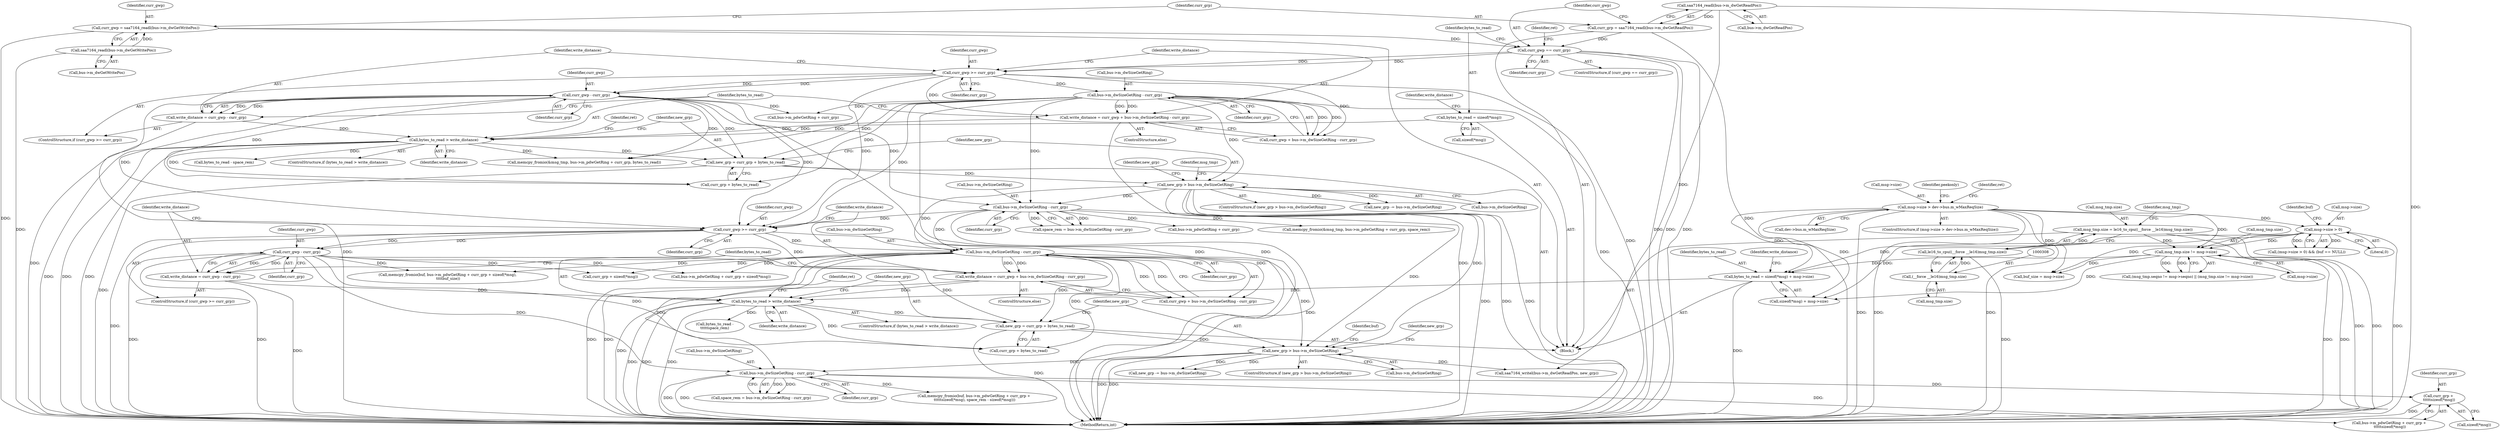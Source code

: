 digraph "0_media-tree_354dd3924a2e43806774953de536257548b5002c@API" {
"1000514" [label="(Call,curr_grp +\n \t\t\t\t\tsizeof(*msg))"];
"1000461" [label="(Call,bus->m_dwSizeGetRing - curr_grp)"];
"1000448" [label="(Call,new_grp > bus->m_dwSizeGetRing)"];
"1000442" [label="(Call,new_grp = curr_grp + bytes_to_read)"];
"1000420" [label="(Call,curr_gwp - curr_grp)"];
"1000415" [label="(Call,curr_gwp >= curr_grp)"];
"1000223" [label="(Call,curr_gwp - curr_grp)"];
"1000218" [label="(Call,curr_gwp >= curr_grp)"];
"1000201" [label="(Call,curr_gwp == curr_grp)"];
"1000188" [label="(Call,curr_gwp = saa7164_readl(bus->m_dwGetWritePos))"];
"1000190" [label="(Call,saa7164_readl(bus->m_dwGetWritePos))"];
"1000194" [label="(Call,curr_grp = saa7164_readl(bus->m_dwGetReadPos))"];
"1000196" [label="(Call,saa7164_readl(bus->m_dwGetReadPos))"];
"1000264" [label="(Call,bus->m_dwSizeGetRing - curr_grp)"];
"1000251" [label="(Call,new_grp > bus->m_dwSizeGetRing)"];
"1000245" [label="(Call,new_grp = curr_grp + bytes_to_read)"];
"1000231" [label="(Call,bus->m_dwSizeGetRing - curr_grp)"];
"1000237" [label="(Call,bytes_to_read > write_distance)"];
"1000209" [label="(Call,bytes_to_read = sizeof(*msg))"];
"1000227" [label="(Call,write_distance = curr_gwp + bus->m_dwSizeGetRing - curr_grp)"];
"1000221" [label="(Call,write_distance = curr_gwp - curr_grp)"];
"1000428" [label="(Call,bus->m_dwSizeGetRing - curr_grp)"];
"1000434" [label="(Call,bytes_to_read > write_distance)"];
"1000402" [label="(Call,bytes_to_read = sizeof(*msg) + msg->size)"];
"1000172" [label="(Call,msg->size > 0)"];
"1000154" [label="(Call,msg->size > dev->bus.m_wMaxReqSize)"];
"1000376" [label="(Call,msg_tmp.size != msg->size)"];
"1000302" [label="(Call,msg_tmp.size = le16_to_cpu((__force __le16)msg_tmp.size))"];
"1000306" [label="(Call,le16_to_cpu((__force __le16)msg_tmp.size))"];
"1000307" [label="(Call,(__force __le16)msg_tmp.size)"];
"1000424" [label="(Call,write_distance = curr_gwp + bus->m_dwSizeGetRing - curr_grp)"];
"1000418" [label="(Call,write_distance = curr_gwp - curr_grp)"];
"1000202" [label="(Identifier,curr_gwp)"];
"1000412" [label="(Identifier,write_distance)"];
"1000250" [label="(ControlStructure,if (new_grp > bus->m_dwSizeGetRing))"];
"1000417" [label="(Identifier,curr_grp)"];
"1000288" [label="(Call,bytes_to_read - space_rem)"];
"1000416" [label="(Identifier,curr_gwp)"];
"1000210" [label="(Identifier,bytes_to_read)"];
"1000194" [label="(Call,curr_grp = saa7164_readl(bus->m_dwGetReadPos))"];
"1000402" [label="(Call,bytes_to_read = sizeof(*msg) + msg->size)"];
"1000197" [label="(Call,bus->m_dwGetReadPos)"];
"1000554" [label="(Call,saa7164_writel(bus->m_dwGetReadPos, new_grp))"];
"1000419" [label="(Identifier,write_distance)"];
"1000404" [label="(Call,sizeof(*msg) + msg->size)"];
"1000303" [label="(Call,msg_tmp.size)"];
"1000514" [label="(Call,curr_grp +\n \t\t\t\t\tsizeof(*msg))"];
"1000447" [label="(ControlStructure,if (new_grp > bus->m_dwSizeGetRing))"];
"1000222" [label="(Identifier,write_distance)"];
"1000257" [label="(Call,new_grp -= bus->m_dwSizeGetRing)"];
"1000236" [label="(ControlStructure,if (bytes_to_read > write_distance))"];
"1000190" [label="(Call,saa7164_readl(bus->m_dwGetWritePos))"];
"1000211" [label="(Call,sizeof(*msg))"];
"1000309" [label="(Call,msg_tmp.size)"];
"1000188" [label="(Call,curr_gwp = saa7164_readl(bus->m_dwGetWritePos))"];
"1000450" [label="(Call,bus->m_dwSizeGetRing)"];
"1000253" [label="(Call,bus->m_dwSizeGetRing)"];
"1000165" [label="(Identifier,ret)"];
"1000508" [label="(Call,memcpy_fromio(buf, bus->m_pdwGetRing + curr_grp +\n \t\t\t\t\tsizeof(*msg), space_rem - sizeof(*msg)))"];
"1000217" [label="(ControlStructure,if (curr_gwp >= curr_grp))"];
"1000432" [label="(Identifier,curr_grp)"];
"1000422" [label="(Identifier,curr_grp)"];
"1000421" [label="(Identifier,curr_gwp)"];
"1000436" [label="(Identifier,write_distance)"];
"1000195" [label="(Identifier,curr_grp)"];
"1000434" [label="(Call,bytes_to_read > write_distance)"];
"1000173" [label="(Call,msg->size)"];
"1000171" [label="(Call,(msg->size > 0) && (buf == NULL))"];
"1000462" [label="(Call,bus->m_dwSizeGetRing)"];
"1000415" [label="(Call,curr_gwp >= curr_grp)"];
"1000368" [label="(Call,(msg_tmp.seqno != msg->seqno) || (msg_tmp.size != msg->size))"];
"1000251" [label="(Call,new_grp > bus->m_dwSizeGetRing)"];
"1000238" [label="(Identifier,bytes_to_read)"];
"1000158" [label="(Call,dev->bus.m_wMaxReqSize)"];
"1000442" [label="(Call,new_grp = curr_grp + bytes_to_read)"];
"1000269" [label="(Call,memcpy_fromio(&msg_tmp, bus->m_pdwGetRing + curr_grp, space_rem))"];
"1000232" [label="(Call,bus->m_dwSizeGetRing)"];
"1000510" [label="(Call,bus->m_pdwGetRing + curr_grp +\n \t\t\t\t\tsizeof(*msg))"];
"1000189" [label="(Identifier,curr_gwp)"];
"1000172" [label="(Call,msg->size > 0)"];
"1000424" [label="(Call,write_distance = curr_gwp + bus->m_dwSizeGetRing - curr_grp)"];
"1000265" [label="(Call,bus->m_dwSizeGetRing)"];
"1000306" [label="(Call,le16_to_cpu((__force __le16)msg_tmp.size))"];
"1000191" [label="(Call,bus->m_dwGetWritePos)"];
"1000231" [label="(Call,bus->m_dwSizeGetRing - curr_grp)"];
"1000196" [label="(Call,saa7164_readl(bus->m_dwGetReadPos))"];
"1000155" [label="(Call,msg->size)"];
"1000433" [label="(ControlStructure,if (bytes_to_read > write_distance))"];
"1000314" [label="(Identifier,msg_tmp)"];
"1000429" [label="(Call,bus->m_dwSizeGetRing)"];
"1000377" [label="(Call,msg_tmp.size)"];
"1000548" [label="(Call,curr_grp + sizeof(*msg))"];
"1000420" [label="(Call,curr_gwp - curr_grp)"];
"1000221" [label="(Call,write_distance = curr_gwp - curr_grp)"];
"1000268" [label="(Identifier,curr_grp)"];
"1000426" [label="(Call,curr_gwp + bus->m_dwSizeGetRing - curr_grp)"];
"1000262" [label="(Call,space_rem = bus->m_dwSizeGetRing - curr_grp)"];
"1000376" [label="(Call,msg_tmp.size != msg->size)"];
"1000201" [label="(Call,curr_gwp == curr_grp)"];
"1000459" [label="(Call,space_rem = bus->m_dwSizeGetRing - curr_grp)"];
"1000380" [label="(Call,msg->size)"];
"1000125" [label="(Block,)"];
"1000461" [label="(Call,bus->m_dwSizeGetRing - curr_grp)"];
"1000448" [label="(Call,new_grp > bus->m_dwSizeGetRing)"];
"1000455" [label="(Identifier,new_grp)"];
"1000258" [label="(Identifier,new_grp)"];
"1000246" [label="(Identifier,new_grp)"];
"1000465" [label="(Identifier,curr_grp)"];
"1000414" [label="(ControlStructure,if (curr_gwp >= curr_grp))"];
"1000449" [label="(Identifier,new_grp)"];
"1000220" [label="(Identifier,curr_grp)"];
"1000223" [label="(Call,curr_gwp - curr_grp)"];
"1000307" [label="(Call,(__force __le16)msg_tmp.size)"];
"1000418" [label="(Call,write_distance = curr_gwp - curr_grp)"];
"1000252" [label="(Identifier,new_grp)"];
"1000423" [label="(ControlStructure,else)"];
"1000225" [label="(Identifier,curr_grp)"];
"1000239" [label="(Identifier,write_distance)"];
"1000425" [label="(Identifier,write_distance)"];
"1000215" [label="(Identifier,write_distance)"];
"1000454" [label="(Call,new_grp -= bus->m_dwSizeGetRing)"];
"1000219" [label="(Identifier,curr_gwp)"];
"1000154" [label="(Call,msg->size > dev->bus.m_wMaxReqSize)"];
"1000516" [label="(Call,sizeof(*msg))"];
"1000293" [label="(Call,memcpy_fromio(&msg_tmp, bus->m_pdwGetRing + curr_grp, bytes_to_read))"];
"1000203" [label="(Identifier,curr_grp)"];
"1000296" [label="(Call,bus->m_pdwGetRing + curr_grp)"];
"1000444" [label="(Call,curr_grp + bytes_to_read)"];
"1000264" [label="(Call,bus->m_dwSizeGetRing - curr_grp)"];
"1000295" [label="(Identifier,msg_tmp)"];
"1000200" [label="(ControlStructure,if (curr_gwp == curr_grp))"];
"1000242" [label="(Identifier,ret)"];
"1000535" [label="(Call,bytes_to_read -\n\t\t\t\t\tspace_rem)"];
"1000206" [label="(Identifier,ret)"];
"1000209" [label="(Call,bytes_to_read = sizeof(*msg))"];
"1000573" [label="(MethodReturn,int)"];
"1000435" [label="(Identifier,bytes_to_read)"];
"1000227" [label="(Call,write_distance = curr_gwp + bus->m_dwSizeGetRing - curr_grp)"];
"1000178" [label="(Identifier,buf)"];
"1000169" [label="(Identifier,peekonly)"];
"1000153" [label="(ControlStructure,if (msg->size > dev->bus.m_wMaxReqSize))"];
"1000403" [label="(Identifier,bytes_to_read)"];
"1000224" [label="(Identifier,curr_gwp)"];
"1000515" [label="(Identifier,curr_grp)"];
"1000247" [label="(Call,curr_grp + bytes_to_read)"];
"1000542" [label="(Call,memcpy_fromio(buf, bus->m_pdwGetRing + curr_grp + sizeof(*msg),\n \t\t\t\tbuf_size))"];
"1000235" [label="(Identifier,curr_grp)"];
"1000218" [label="(Call,curr_gwp >= curr_grp)"];
"1000228" [label="(Identifier,write_distance)"];
"1000302" [label="(Call,msg_tmp.size = le16_to_cpu((__force __le16)msg_tmp.size))"];
"1000443" [label="(Identifier,new_grp)"];
"1000544" [label="(Call,bus->m_pdwGetRing + curr_grp + sizeof(*msg))"];
"1000237" [label="(Call,bytes_to_read > write_distance)"];
"1000176" [label="(Literal,0)"];
"1000272" [label="(Call,bus->m_pdwGetRing + curr_grp)"];
"1000397" [label="(Call,buf_size = msg->size)"];
"1000245" [label="(Call,new_grp = curr_grp + bytes_to_read)"];
"1000229" [label="(Call,curr_gwp + bus->m_dwSizeGetRing - curr_grp)"];
"1000428" [label="(Call,bus->m_dwSizeGetRing - curr_grp)"];
"1000226" [label="(ControlStructure,else)"];
"1000541" [label="(Identifier,buf)"];
"1000439" [label="(Identifier,ret)"];
"1000514" -> "1000510"  [label="AST: "];
"1000514" -> "1000516"  [label="CFG: "];
"1000515" -> "1000514"  [label="AST: "];
"1000516" -> "1000514"  [label="AST: "];
"1000510" -> "1000514"  [label="CFG: "];
"1000514" -> "1000573"  [label="DDG: "];
"1000461" -> "1000514"  [label="DDG: "];
"1000461" -> "1000459"  [label="AST: "];
"1000461" -> "1000465"  [label="CFG: "];
"1000462" -> "1000461"  [label="AST: "];
"1000465" -> "1000461"  [label="AST: "];
"1000459" -> "1000461"  [label="CFG: "];
"1000461" -> "1000573"  [label="DDG: "];
"1000461" -> "1000573"  [label="DDG: "];
"1000461" -> "1000459"  [label="DDG: "];
"1000461" -> "1000459"  [label="DDG: "];
"1000448" -> "1000461"  [label="DDG: "];
"1000420" -> "1000461"  [label="DDG: "];
"1000428" -> "1000461"  [label="DDG: "];
"1000461" -> "1000508"  [label="DDG: "];
"1000461" -> "1000510"  [label="DDG: "];
"1000448" -> "1000447"  [label="AST: "];
"1000448" -> "1000450"  [label="CFG: "];
"1000449" -> "1000448"  [label="AST: "];
"1000450" -> "1000448"  [label="AST: "];
"1000455" -> "1000448"  [label="CFG: "];
"1000541" -> "1000448"  [label="CFG: "];
"1000448" -> "1000573"  [label="DDG: "];
"1000448" -> "1000573"  [label="DDG: "];
"1000442" -> "1000448"  [label="DDG: "];
"1000251" -> "1000448"  [label="DDG: "];
"1000264" -> "1000448"  [label="DDG: "];
"1000428" -> "1000448"  [label="DDG: "];
"1000448" -> "1000454"  [label="DDG: "];
"1000448" -> "1000454"  [label="DDG: "];
"1000448" -> "1000554"  [label="DDG: "];
"1000442" -> "1000125"  [label="AST: "];
"1000442" -> "1000444"  [label="CFG: "];
"1000443" -> "1000442"  [label="AST: "];
"1000444" -> "1000442"  [label="AST: "];
"1000449" -> "1000442"  [label="CFG: "];
"1000442" -> "1000573"  [label="DDG: "];
"1000420" -> "1000442"  [label="DDG: "];
"1000428" -> "1000442"  [label="DDG: "];
"1000434" -> "1000442"  [label="DDG: "];
"1000420" -> "1000418"  [label="AST: "];
"1000420" -> "1000422"  [label="CFG: "];
"1000421" -> "1000420"  [label="AST: "];
"1000422" -> "1000420"  [label="AST: "];
"1000418" -> "1000420"  [label="CFG: "];
"1000420" -> "1000573"  [label="DDG: "];
"1000420" -> "1000573"  [label="DDG: "];
"1000420" -> "1000418"  [label="DDG: "];
"1000420" -> "1000418"  [label="DDG: "];
"1000415" -> "1000420"  [label="DDG: "];
"1000415" -> "1000420"  [label="DDG: "];
"1000420" -> "1000444"  [label="DDG: "];
"1000420" -> "1000542"  [label="DDG: "];
"1000420" -> "1000544"  [label="DDG: "];
"1000420" -> "1000548"  [label="DDG: "];
"1000415" -> "1000414"  [label="AST: "];
"1000415" -> "1000417"  [label="CFG: "];
"1000416" -> "1000415"  [label="AST: "];
"1000417" -> "1000415"  [label="AST: "];
"1000419" -> "1000415"  [label="CFG: "];
"1000425" -> "1000415"  [label="CFG: "];
"1000415" -> "1000573"  [label="DDG: "];
"1000223" -> "1000415"  [label="DDG: "];
"1000223" -> "1000415"  [label="DDG: "];
"1000218" -> "1000415"  [label="DDG: "];
"1000264" -> "1000415"  [label="DDG: "];
"1000231" -> "1000415"  [label="DDG: "];
"1000415" -> "1000424"  [label="DDG: "];
"1000415" -> "1000426"  [label="DDG: "];
"1000415" -> "1000428"  [label="DDG: "];
"1000223" -> "1000221"  [label="AST: "];
"1000223" -> "1000225"  [label="CFG: "];
"1000224" -> "1000223"  [label="AST: "];
"1000225" -> "1000223"  [label="AST: "];
"1000221" -> "1000223"  [label="CFG: "];
"1000223" -> "1000573"  [label="DDG: "];
"1000223" -> "1000573"  [label="DDG: "];
"1000223" -> "1000221"  [label="DDG: "];
"1000223" -> "1000221"  [label="DDG: "];
"1000218" -> "1000223"  [label="DDG: "];
"1000218" -> "1000223"  [label="DDG: "];
"1000223" -> "1000245"  [label="DDG: "];
"1000223" -> "1000247"  [label="DDG: "];
"1000223" -> "1000264"  [label="DDG: "];
"1000223" -> "1000293"  [label="DDG: "];
"1000223" -> "1000296"  [label="DDG: "];
"1000218" -> "1000217"  [label="AST: "];
"1000218" -> "1000220"  [label="CFG: "];
"1000219" -> "1000218"  [label="AST: "];
"1000220" -> "1000218"  [label="AST: "];
"1000222" -> "1000218"  [label="CFG: "];
"1000228" -> "1000218"  [label="CFG: "];
"1000218" -> "1000573"  [label="DDG: "];
"1000201" -> "1000218"  [label="DDG: "];
"1000201" -> "1000218"  [label="DDG: "];
"1000218" -> "1000227"  [label="DDG: "];
"1000218" -> "1000229"  [label="DDG: "];
"1000218" -> "1000231"  [label="DDG: "];
"1000201" -> "1000200"  [label="AST: "];
"1000201" -> "1000203"  [label="CFG: "];
"1000202" -> "1000201"  [label="AST: "];
"1000203" -> "1000201"  [label="AST: "];
"1000206" -> "1000201"  [label="CFG: "];
"1000210" -> "1000201"  [label="CFG: "];
"1000201" -> "1000573"  [label="DDG: "];
"1000201" -> "1000573"  [label="DDG: "];
"1000201" -> "1000573"  [label="DDG: "];
"1000188" -> "1000201"  [label="DDG: "];
"1000194" -> "1000201"  [label="DDG: "];
"1000188" -> "1000125"  [label="AST: "];
"1000188" -> "1000190"  [label="CFG: "];
"1000189" -> "1000188"  [label="AST: "];
"1000190" -> "1000188"  [label="AST: "];
"1000195" -> "1000188"  [label="CFG: "];
"1000188" -> "1000573"  [label="DDG: "];
"1000190" -> "1000188"  [label="DDG: "];
"1000190" -> "1000191"  [label="CFG: "];
"1000191" -> "1000190"  [label="AST: "];
"1000190" -> "1000573"  [label="DDG: "];
"1000194" -> "1000125"  [label="AST: "];
"1000194" -> "1000196"  [label="CFG: "];
"1000195" -> "1000194"  [label="AST: "];
"1000196" -> "1000194"  [label="AST: "];
"1000202" -> "1000194"  [label="CFG: "];
"1000194" -> "1000573"  [label="DDG: "];
"1000196" -> "1000194"  [label="DDG: "];
"1000196" -> "1000197"  [label="CFG: "];
"1000197" -> "1000196"  [label="AST: "];
"1000196" -> "1000573"  [label="DDG: "];
"1000196" -> "1000554"  [label="DDG: "];
"1000264" -> "1000262"  [label="AST: "];
"1000264" -> "1000268"  [label="CFG: "];
"1000265" -> "1000264"  [label="AST: "];
"1000268" -> "1000264"  [label="AST: "];
"1000262" -> "1000264"  [label="CFG: "];
"1000264" -> "1000573"  [label="DDG: "];
"1000264" -> "1000262"  [label="DDG: "];
"1000264" -> "1000262"  [label="DDG: "];
"1000251" -> "1000264"  [label="DDG: "];
"1000231" -> "1000264"  [label="DDG: "];
"1000264" -> "1000269"  [label="DDG: "];
"1000264" -> "1000272"  [label="DDG: "];
"1000264" -> "1000428"  [label="DDG: "];
"1000251" -> "1000250"  [label="AST: "];
"1000251" -> "1000253"  [label="CFG: "];
"1000252" -> "1000251"  [label="AST: "];
"1000253" -> "1000251"  [label="AST: "];
"1000258" -> "1000251"  [label="CFG: "];
"1000295" -> "1000251"  [label="CFG: "];
"1000251" -> "1000573"  [label="DDG: "];
"1000251" -> "1000573"  [label="DDG: "];
"1000251" -> "1000573"  [label="DDG: "];
"1000245" -> "1000251"  [label="DDG: "];
"1000231" -> "1000251"  [label="DDG: "];
"1000251" -> "1000257"  [label="DDG: "];
"1000251" -> "1000257"  [label="DDG: "];
"1000251" -> "1000428"  [label="DDG: "];
"1000245" -> "1000125"  [label="AST: "];
"1000245" -> "1000247"  [label="CFG: "];
"1000246" -> "1000245"  [label="AST: "];
"1000247" -> "1000245"  [label="AST: "];
"1000252" -> "1000245"  [label="CFG: "];
"1000245" -> "1000573"  [label="DDG: "];
"1000231" -> "1000245"  [label="DDG: "];
"1000237" -> "1000245"  [label="DDG: "];
"1000231" -> "1000229"  [label="AST: "];
"1000231" -> "1000235"  [label="CFG: "];
"1000232" -> "1000231"  [label="AST: "];
"1000235" -> "1000231"  [label="AST: "];
"1000229" -> "1000231"  [label="CFG: "];
"1000231" -> "1000573"  [label="DDG: "];
"1000231" -> "1000573"  [label="DDG: "];
"1000231" -> "1000227"  [label="DDG: "];
"1000231" -> "1000227"  [label="DDG: "];
"1000231" -> "1000229"  [label="DDG: "];
"1000231" -> "1000229"  [label="DDG: "];
"1000231" -> "1000247"  [label="DDG: "];
"1000231" -> "1000293"  [label="DDG: "];
"1000231" -> "1000296"  [label="DDG: "];
"1000237" -> "1000236"  [label="AST: "];
"1000237" -> "1000239"  [label="CFG: "];
"1000238" -> "1000237"  [label="AST: "];
"1000239" -> "1000237"  [label="AST: "];
"1000242" -> "1000237"  [label="CFG: "];
"1000246" -> "1000237"  [label="CFG: "];
"1000237" -> "1000573"  [label="DDG: "];
"1000237" -> "1000573"  [label="DDG: "];
"1000237" -> "1000573"  [label="DDG: "];
"1000209" -> "1000237"  [label="DDG: "];
"1000227" -> "1000237"  [label="DDG: "];
"1000221" -> "1000237"  [label="DDG: "];
"1000237" -> "1000247"  [label="DDG: "];
"1000237" -> "1000288"  [label="DDG: "];
"1000237" -> "1000293"  [label="DDG: "];
"1000209" -> "1000125"  [label="AST: "];
"1000209" -> "1000211"  [label="CFG: "];
"1000210" -> "1000209"  [label="AST: "];
"1000211" -> "1000209"  [label="AST: "];
"1000215" -> "1000209"  [label="CFG: "];
"1000227" -> "1000226"  [label="AST: "];
"1000227" -> "1000229"  [label="CFG: "];
"1000228" -> "1000227"  [label="AST: "];
"1000229" -> "1000227"  [label="AST: "];
"1000238" -> "1000227"  [label="CFG: "];
"1000227" -> "1000573"  [label="DDG: "];
"1000221" -> "1000217"  [label="AST: "];
"1000222" -> "1000221"  [label="AST: "];
"1000238" -> "1000221"  [label="CFG: "];
"1000221" -> "1000573"  [label="DDG: "];
"1000428" -> "1000426"  [label="AST: "];
"1000428" -> "1000432"  [label="CFG: "];
"1000429" -> "1000428"  [label="AST: "];
"1000432" -> "1000428"  [label="AST: "];
"1000426" -> "1000428"  [label="CFG: "];
"1000428" -> "1000573"  [label="DDG: "];
"1000428" -> "1000573"  [label="DDG: "];
"1000428" -> "1000424"  [label="DDG: "];
"1000428" -> "1000424"  [label="DDG: "];
"1000428" -> "1000426"  [label="DDG: "];
"1000428" -> "1000426"  [label="DDG: "];
"1000428" -> "1000444"  [label="DDG: "];
"1000428" -> "1000542"  [label="DDG: "];
"1000428" -> "1000544"  [label="DDG: "];
"1000428" -> "1000548"  [label="DDG: "];
"1000434" -> "1000433"  [label="AST: "];
"1000434" -> "1000436"  [label="CFG: "];
"1000435" -> "1000434"  [label="AST: "];
"1000436" -> "1000434"  [label="AST: "];
"1000439" -> "1000434"  [label="CFG: "];
"1000443" -> "1000434"  [label="CFG: "];
"1000434" -> "1000573"  [label="DDG: "];
"1000434" -> "1000573"  [label="DDG: "];
"1000434" -> "1000573"  [label="DDG: "];
"1000402" -> "1000434"  [label="DDG: "];
"1000424" -> "1000434"  [label="DDG: "];
"1000418" -> "1000434"  [label="DDG: "];
"1000434" -> "1000444"  [label="DDG: "];
"1000434" -> "1000535"  [label="DDG: "];
"1000402" -> "1000125"  [label="AST: "];
"1000402" -> "1000404"  [label="CFG: "];
"1000403" -> "1000402"  [label="AST: "];
"1000404" -> "1000402"  [label="AST: "];
"1000412" -> "1000402"  [label="CFG: "];
"1000402" -> "1000573"  [label="DDG: "];
"1000172" -> "1000402"  [label="DDG: "];
"1000376" -> "1000402"  [label="DDG: "];
"1000154" -> "1000402"  [label="DDG: "];
"1000172" -> "1000171"  [label="AST: "];
"1000172" -> "1000176"  [label="CFG: "];
"1000173" -> "1000172"  [label="AST: "];
"1000176" -> "1000172"  [label="AST: "];
"1000178" -> "1000172"  [label="CFG: "];
"1000171" -> "1000172"  [label="CFG: "];
"1000172" -> "1000573"  [label="DDG: "];
"1000172" -> "1000171"  [label="DDG: "];
"1000172" -> "1000171"  [label="DDG: "];
"1000154" -> "1000172"  [label="DDG: "];
"1000172" -> "1000376"  [label="DDG: "];
"1000172" -> "1000397"  [label="DDG: "];
"1000172" -> "1000404"  [label="DDG: "];
"1000154" -> "1000153"  [label="AST: "];
"1000154" -> "1000158"  [label="CFG: "];
"1000155" -> "1000154"  [label="AST: "];
"1000158" -> "1000154"  [label="AST: "];
"1000165" -> "1000154"  [label="CFG: "];
"1000169" -> "1000154"  [label="CFG: "];
"1000154" -> "1000573"  [label="DDG: "];
"1000154" -> "1000573"  [label="DDG: "];
"1000154" -> "1000573"  [label="DDG: "];
"1000154" -> "1000376"  [label="DDG: "];
"1000154" -> "1000397"  [label="DDG: "];
"1000154" -> "1000404"  [label="DDG: "];
"1000376" -> "1000368"  [label="AST: "];
"1000376" -> "1000380"  [label="CFG: "];
"1000377" -> "1000376"  [label="AST: "];
"1000380" -> "1000376"  [label="AST: "];
"1000368" -> "1000376"  [label="CFG: "];
"1000376" -> "1000573"  [label="DDG: "];
"1000376" -> "1000573"  [label="DDG: "];
"1000376" -> "1000368"  [label="DDG: "];
"1000376" -> "1000368"  [label="DDG: "];
"1000302" -> "1000376"  [label="DDG: "];
"1000376" -> "1000397"  [label="DDG: "];
"1000376" -> "1000404"  [label="DDG: "];
"1000302" -> "1000125"  [label="AST: "];
"1000302" -> "1000306"  [label="CFG: "];
"1000303" -> "1000302"  [label="AST: "];
"1000306" -> "1000302"  [label="AST: "];
"1000314" -> "1000302"  [label="CFG: "];
"1000302" -> "1000573"  [label="DDG: "];
"1000302" -> "1000573"  [label="DDG: "];
"1000306" -> "1000302"  [label="DDG: "];
"1000306" -> "1000307"  [label="CFG: "];
"1000307" -> "1000306"  [label="AST: "];
"1000306" -> "1000573"  [label="DDG: "];
"1000307" -> "1000306"  [label="DDG: "];
"1000307" -> "1000309"  [label="CFG: "];
"1000308" -> "1000307"  [label="AST: "];
"1000309" -> "1000307"  [label="AST: "];
"1000424" -> "1000423"  [label="AST: "];
"1000424" -> "1000426"  [label="CFG: "];
"1000425" -> "1000424"  [label="AST: "];
"1000426" -> "1000424"  [label="AST: "];
"1000435" -> "1000424"  [label="CFG: "];
"1000424" -> "1000573"  [label="DDG: "];
"1000418" -> "1000414"  [label="AST: "];
"1000419" -> "1000418"  [label="AST: "];
"1000435" -> "1000418"  [label="CFG: "];
"1000418" -> "1000573"  [label="DDG: "];
}
